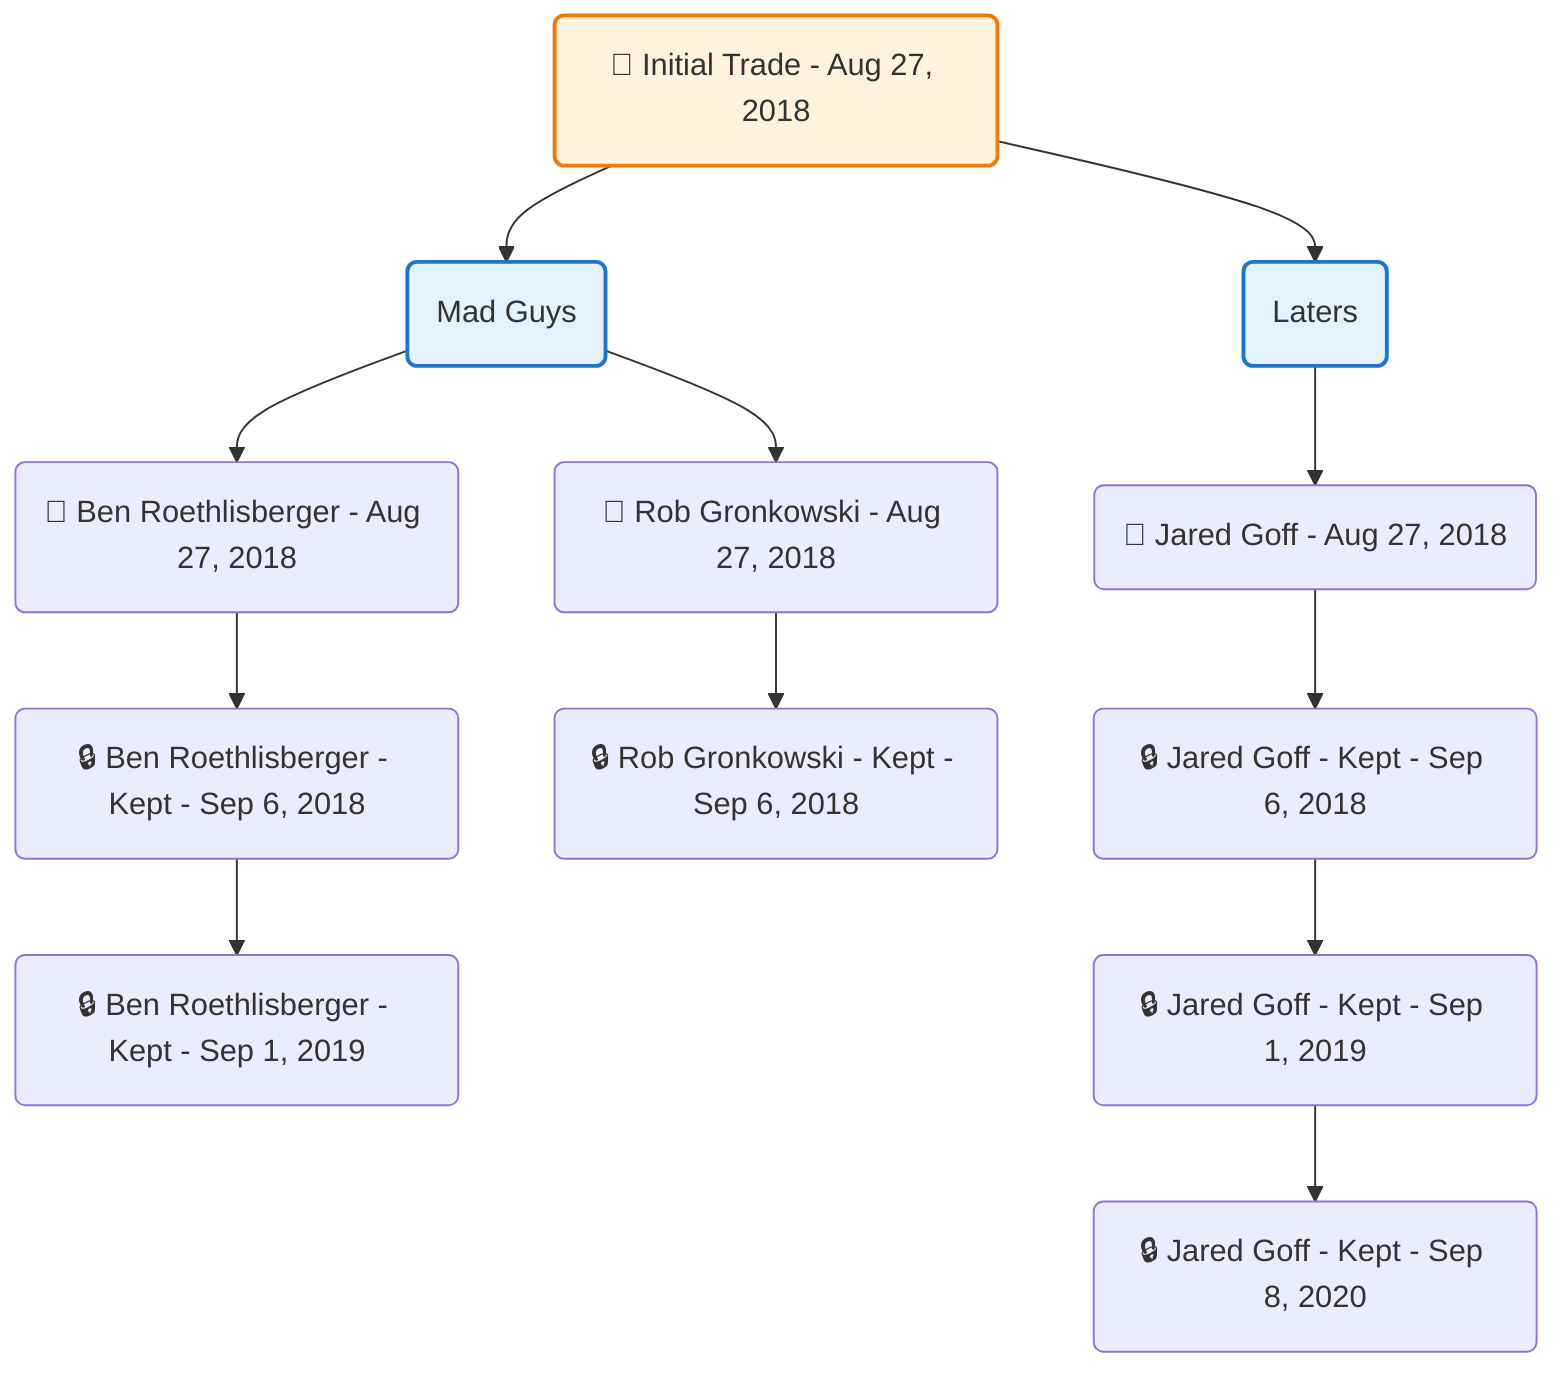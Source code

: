 flowchart TD

    TRADE_MAIN("🔄 Initial Trade - Aug 27, 2018")
    TEAM_1("Mad Guys")
    TEAM_2("Laters")
    NODE_34399eb1-7af4-49ce-88fa-7e1eda142ce4("🔄 Ben Roethlisberger - Aug 27, 2018")
    NODE_4d4d4bc9-69f9-4bf3-8c7a-238816bec2e9("🔒 Ben Roethlisberger - Kept - Sep 6, 2018")
    NODE_5baa4479-1385-42eb-adf5-b03fc6287dd7("🔒 Ben Roethlisberger - Kept - Sep 1, 2019")
    NODE_579c84ce-db8e-4124-807c-b46740300dee("🔄 Jared Goff - Aug 27, 2018")
    NODE_d43cf8a7-cdaf-4bbe-ba8f-92f827f69380("🔒 Jared Goff - Kept - Sep 6, 2018")
    NODE_9bdb69d4-1541-4328-b113-7fc4cbd55219("🔒 Jared Goff - Kept - Sep 1, 2019")
    NODE_024c0f11-7d1f-4aee-9fde-6d5c744778a4("🔒 Jared Goff - Kept - Sep 8, 2020")
    NODE_b45fa4c8-b974-47f3-b697-cb85e118b640("🔄 Rob Gronkowski - Aug 27, 2018")
    NODE_b2a6c7a8-0b66-4bdd-ada8-17036166971b("🔒 Rob Gronkowski - Kept - Sep 6, 2018")

    TRADE_MAIN --> TEAM_1
    TRADE_MAIN --> TEAM_2
    TEAM_1 --> NODE_34399eb1-7af4-49ce-88fa-7e1eda142ce4
    NODE_34399eb1-7af4-49ce-88fa-7e1eda142ce4 --> NODE_4d4d4bc9-69f9-4bf3-8c7a-238816bec2e9
    NODE_4d4d4bc9-69f9-4bf3-8c7a-238816bec2e9 --> NODE_5baa4479-1385-42eb-adf5-b03fc6287dd7
    TEAM_2 --> NODE_579c84ce-db8e-4124-807c-b46740300dee
    NODE_579c84ce-db8e-4124-807c-b46740300dee --> NODE_d43cf8a7-cdaf-4bbe-ba8f-92f827f69380
    NODE_d43cf8a7-cdaf-4bbe-ba8f-92f827f69380 --> NODE_9bdb69d4-1541-4328-b113-7fc4cbd55219
    NODE_9bdb69d4-1541-4328-b113-7fc4cbd55219 --> NODE_024c0f11-7d1f-4aee-9fde-6d5c744778a4
    TEAM_1 --> NODE_b45fa4c8-b974-47f3-b697-cb85e118b640
    NODE_b45fa4c8-b974-47f3-b697-cb85e118b640 --> NODE_b2a6c7a8-0b66-4bdd-ada8-17036166971b

    %% Node styling
    classDef teamNode fill:#e3f2fd,stroke:#1976d2,stroke-width:2px
    classDef tradeNode fill:#fff3e0,stroke:#f57c00,stroke-width:2px
    classDef playerNode fill:#f3e5f5,stroke:#7b1fa2,stroke-width:1px
    classDef nonRootPlayerNode fill:#f5f5f5,stroke:#757575,stroke-width:1px
    classDef endNode fill:#ffebee,stroke:#c62828,stroke-width:2px
    classDef waiverNode fill:#e8f5e8,stroke:#388e3c,stroke-width:2px
    classDef championshipNode fill:#fff9c4,stroke:#f57f17,stroke-width:3px

    class TEAM_1,TEAM_2 teamNode
    class TRADE_MAIN tradeNode
